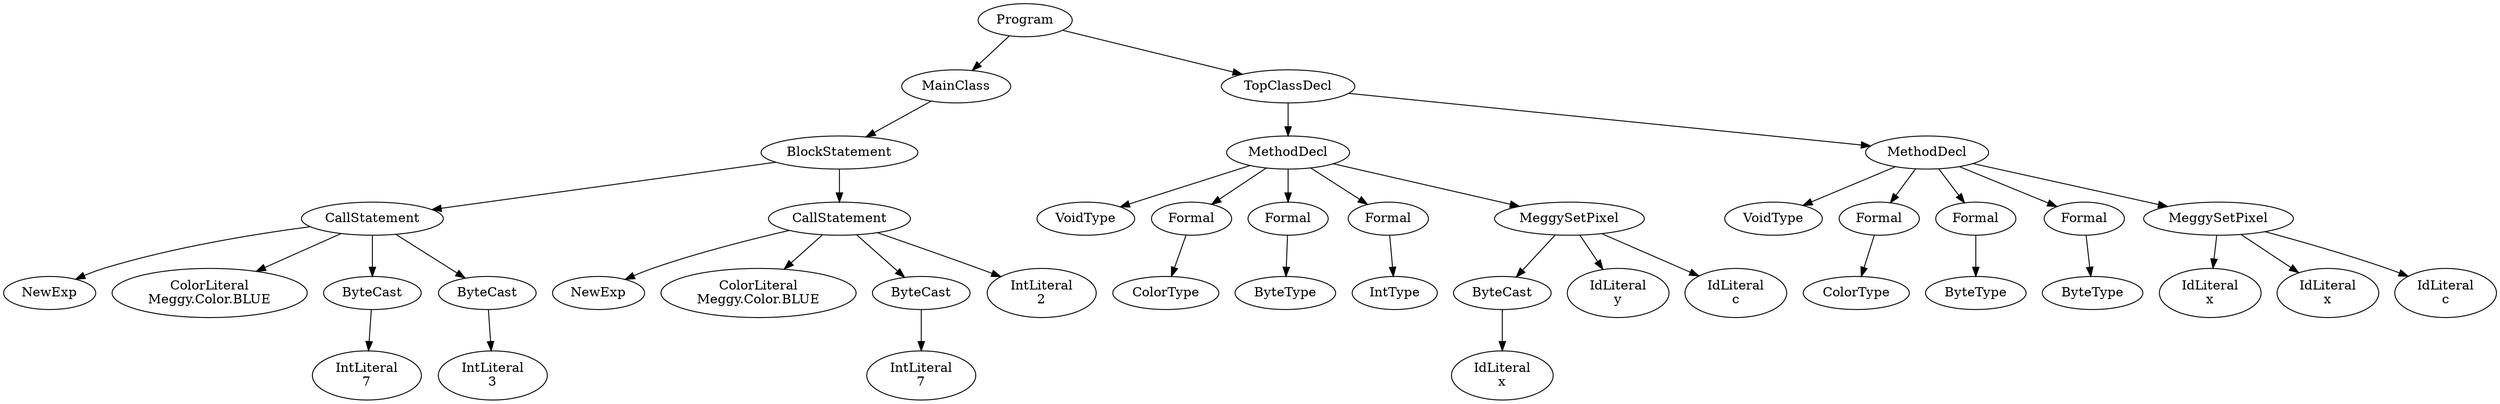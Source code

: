 digraph ASTGraph {
0 [ label="Program" ];
1 [ label="MainClass" ];
0 -> 1
2 [ label="BlockStatement" ];
1 -> 2
3 [ label="CallStatement" ];
2 -> 3
4 [ label="NewExp" ];
3 -> 4
5 [ label="ColorLiteral\nMeggy.Color.BLUE" ];
3 -> 5
6 [ label="ByteCast" ];
3 -> 6
7 [ label="IntLiteral\n7" ];
6 -> 7
8 [ label="ByteCast" ];
3 -> 8
9 [ label="IntLiteral\n3" ];
8 -> 9
10 [ label="CallStatement" ];
2 -> 10
11 [ label="NewExp" ];
10 -> 11
12 [ label="ColorLiteral\nMeggy.Color.BLUE" ];
10 -> 12
13 [ label="ByteCast" ];
10 -> 13
14 [ label="IntLiteral\n7" ];
13 -> 14
15 [ label="IntLiteral\n2" ];
10 -> 15
16 [ label="TopClassDecl" ];
0 -> 16
17 [ label="MethodDecl" ];
16 -> 17
18 [ label="VoidType" ];
17 -> 18
19 [ label="Formal" ];
17 -> 19
20 [ label="ColorType" ];
19 -> 20
21 [ label="Formal" ];
17 -> 21
22 [ label="ByteType" ];
21 -> 22
23 [ label="Formal" ];
17 -> 23
24 [ label="IntType" ];
23 -> 24
25 [ label="MeggySetPixel" ];
17 -> 25
26 [ label="ByteCast" ];
25 -> 26
27 [ label="IdLiteral\nx" ];
26 -> 27
28 [ label="IdLiteral\ny" ];
25 -> 28
29 [ label="IdLiteral\nc" ];
25 -> 29
30 [ label="MethodDecl" ];
16 -> 30
31 [ label="VoidType" ];
30 -> 31
32 [ label="Formal" ];
30 -> 32
33 [ label="ColorType" ];
32 -> 33
34 [ label="Formal" ];
30 -> 34
35 [ label="ByteType" ];
34 -> 35
36 [ label="Formal" ];
30 -> 36
37 [ label="ByteType" ];
36 -> 37
38 [ label="MeggySetPixel" ];
30 -> 38
39 [ label="IdLiteral\nx" ];
38 -> 39
40 [ label="IdLiteral\nx" ];
38 -> 40
41 [ label="IdLiteral\nc" ];
38 -> 41
}
